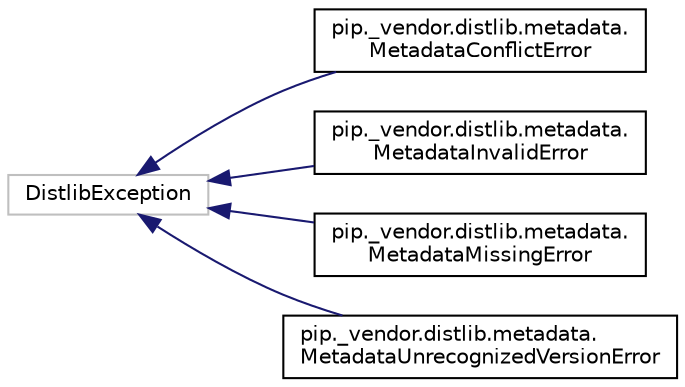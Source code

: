 digraph "Graphical Class Hierarchy"
{
 // LATEX_PDF_SIZE
  edge [fontname="Helvetica",fontsize="10",labelfontname="Helvetica",labelfontsize="10"];
  node [fontname="Helvetica",fontsize="10",shape=record];
  rankdir="LR";
  Node15744 [label="DistlibException",height=0.2,width=0.4,color="grey75", fillcolor="white", style="filled",tooltip=" "];
  Node15744 -> Node0 [dir="back",color="midnightblue",fontsize="10",style="solid",fontname="Helvetica"];
  Node0 [label="pip._vendor.distlib.metadata.\lMetadataConflictError",height=0.2,width=0.4,color="black", fillcolor="white", style="filled",URL="$classpip_1_1__vendor_1_1distlib_1_1metadata_1_1MetadataConflictError.html",tooltip=" "];
  Node15744 -> Node15746 [dir="back",color="midnightblue",fontsize="10",style="solid",fontname="Helvetica"];
  Node15746 [label="pip._vendor.distlib.metadata.\lMetadataInvalidError",height=0.2,width=0.4,color="black", fillcolor="white", style="filled",URL="$classpip_1_1__vendor_1_1distlib_1_1metadata_1_1MetadataInvalidError.html",tooltip=" "];
  Node15744 -> Node15747 [dir="back",color="midnightblue",fontsize="10",style="solid",fontname="Helvetica"];
  Node15747 [label="pip._vendor.distlib.metadata.\lMetadataMissingError",height=0.2,width=0.4,color="black", fillcolor="white", style="filled",URL="$classpip_1_1__vendor_1_1distlib_1_1metadata_1_1MetadataMissingError.html",tooltip=" "];
  Node15744 -> Node15748 [dir="back",color="midnightblue",fontsize="10",style="solid",fontname="Helvetica"];
  Node15748 [label="pip._vendor.distlib.metadata.\lMetadataUnrecognizedVersionError",height=0.2,width=0.4,color="black", fillcolor="white", style="filled",URL="$classpip_1_1__vendor_1_1distlib_1_1metadata_1_1MetadataUnrecognizedVersionError.html",tooltip=" "];
}
